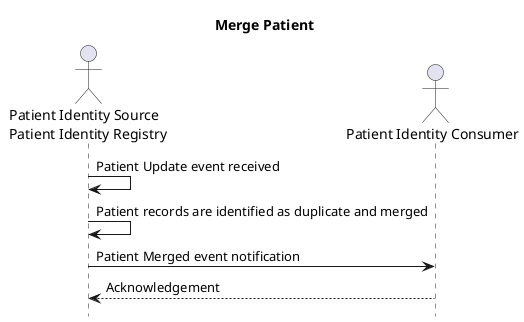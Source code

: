 @startuml

hide footbox

title Merge Patient

actor "Patient Identity Source \n Patient Identity Registry" as source
actor "Patient Identity Consumer" as consumer

source -> source: Patient Update event received
source -> source: Patient records are identified as duplicate and merged
source -> consumer: Patient Merged event notification
consumer --> source: Acknowledgement

@enduml

